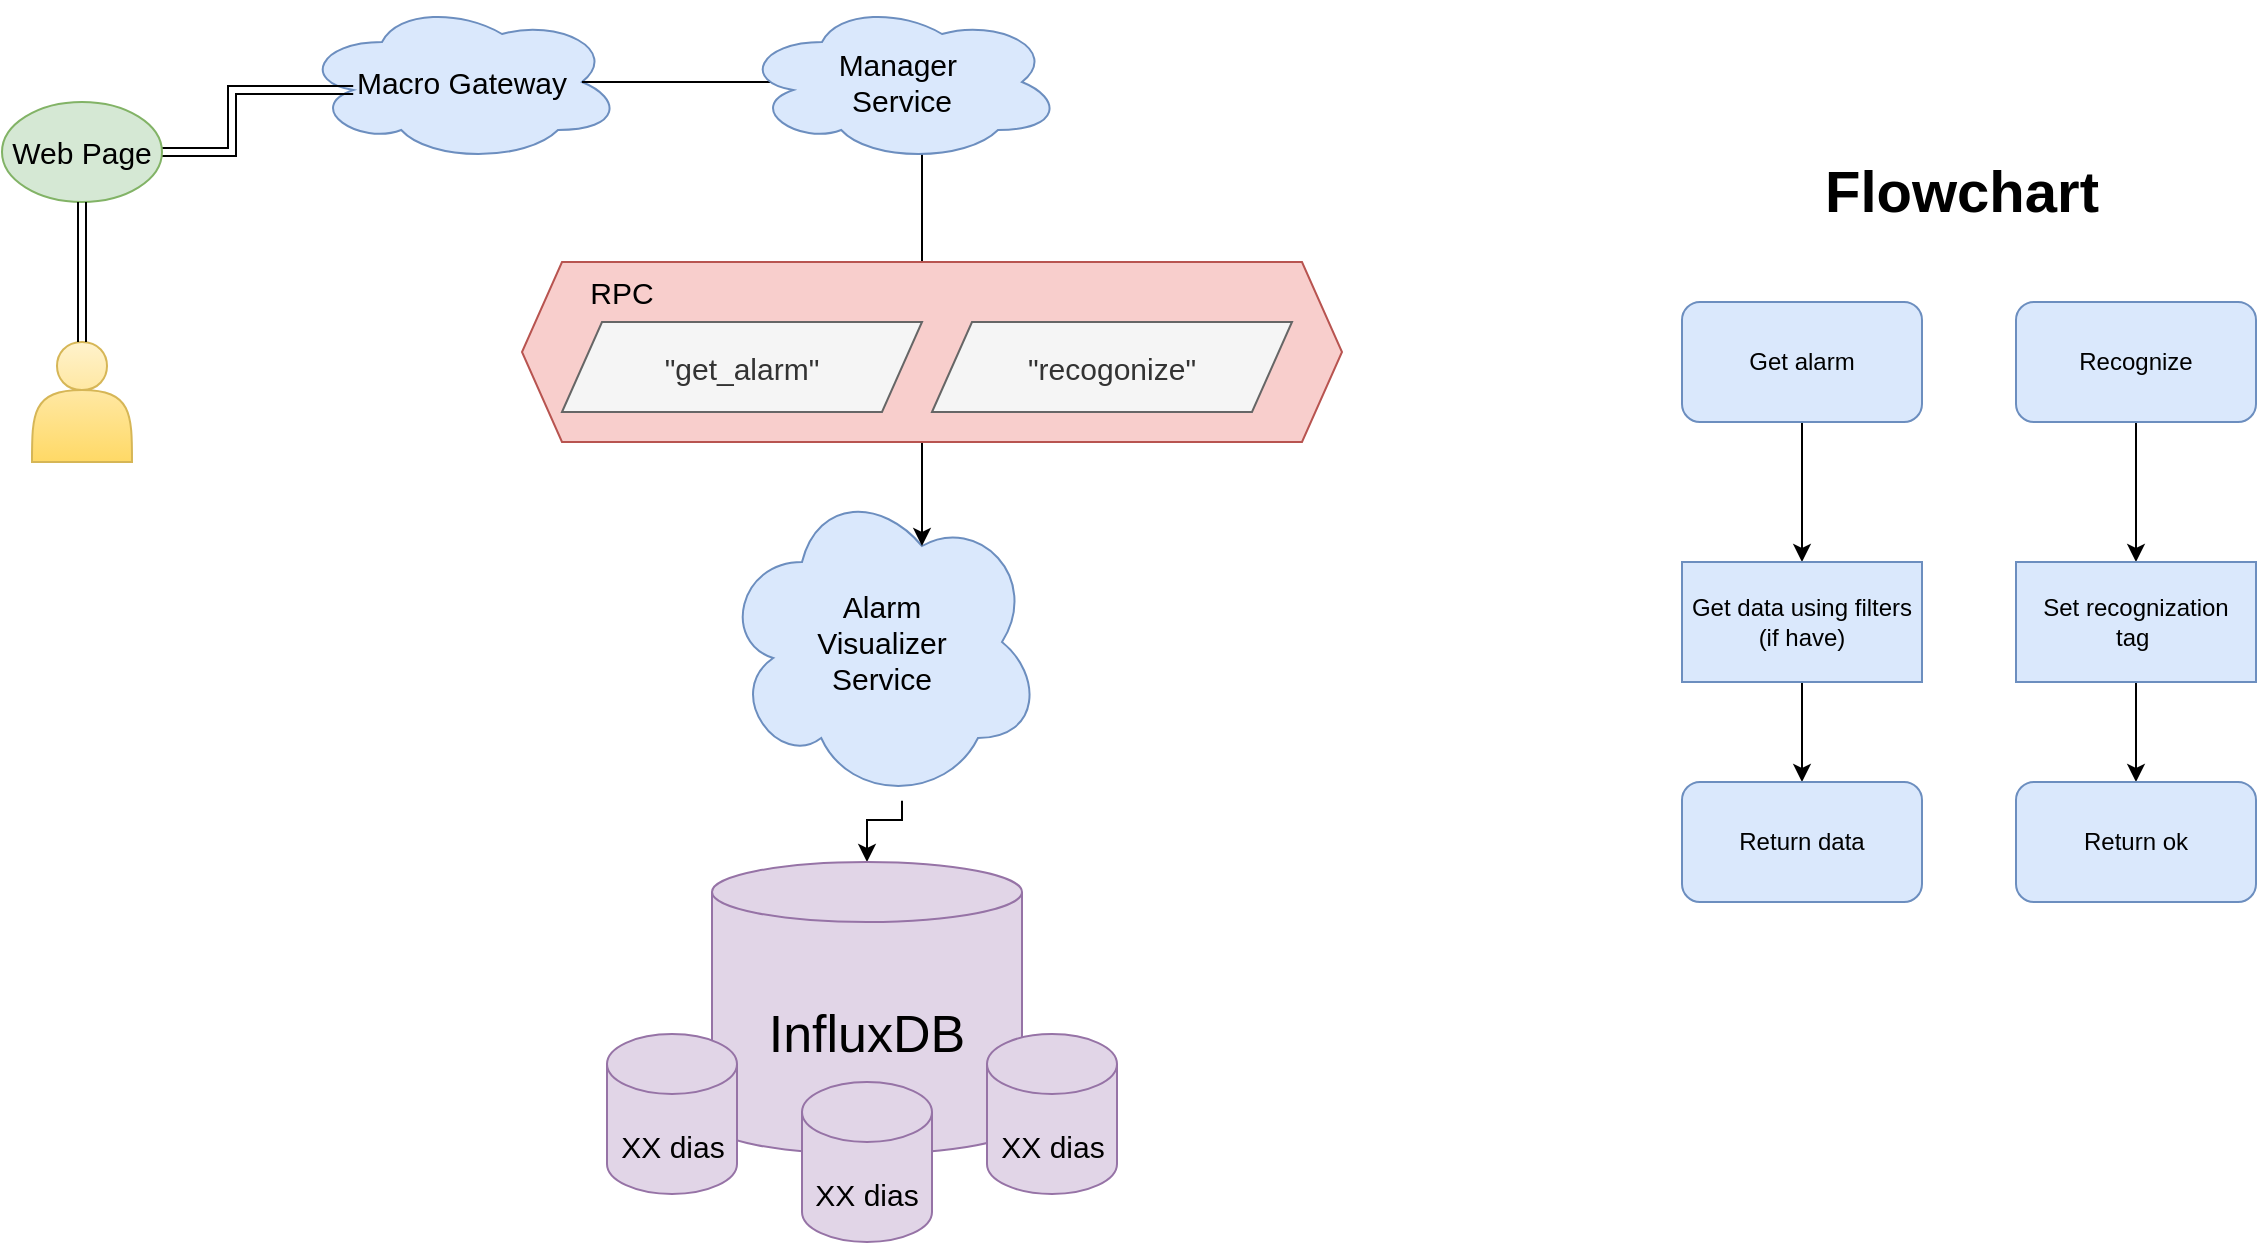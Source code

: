 <mxfile version="20.3.3" type="device"><diagram id="plZ0D3s4ZsDrcHJTKt7N" name="Página-1"><mxGraphModel dx="2129" dy="811" grid="1" gridSize="10" guides="1" tooltips="1" connect="1" arrows="1" fold="1" page="1" pageScale="1" pageWidth="827" pageHeight="1169" math="0" shadow="0"><root><mxCell id="0"/><mxCell id="1" parent="0"/><mxCell id="U--y3z5GLGXnT7D5bOp7-2" value="" style="shape=actor;whiteSpace=wrap;html=1;fillColor=#fff2cc;gradientColor=#ffd966;strokeColor=#d6b656;" parent="1" vertex="1"><mxGeometry x="-165" y="590" width="50" height="60" as="geometry"/></mxCell><mxCell id="U--y3z5GLGXnT7D5bOp7-3" value="&lt;font style=&quot;font-size: 15px;&quot;&gt;Macro Gateway&lt;/font&gt;" style="ellipse;shape=cloud;whiteSpace=wrap;html=1;fillColor=#dae8fc;strokeColor=#6c8ebf;" parent="1" vertex="1"><mxGeometry x="-30" y="420" width="160" height="80" as="geometry"/></mxCell><mxCell id="U--y3z5GLGXnT7D5bOp7-13" style="edgeStyle=orthogonalEdgeStyle;rounded=0;orthogonalLoop=1;jettySize=auto;html=1;entryX=0.16;entryY=0.55;entryDx=0;entryDy=0;entryPerimeter=0;fontSize=15;shape=link;" parent="1" source="U--y3z5GLGXnT7D5bOp7-14" target="U--y3z5GLGXnT7D5bOp7-3" edge="1"><mxGeometry relative="1" as="geometry"/></mxCell><mxCell id="U--y3z5GLGXnT7D5bOp7-14" value="&lt;font style=&quot;font-size: 15px;&quot;&gt;Web Page&lt;/font&gt;" style="ellipse;whiteSpace=wrap;html=1;fillColor=#d5e8d4;strokeColor=#82b366;" parent="1" vertex="1"><mxGeometry x="-180" y="470" width="80" height="50" as="geometry"/></mxCell><mxCell id="U--y3z5GLGXnT7D5bOp7-15" value="" style="endArrow=classic;startArrow=classic;html=1;rounded=0;fontSize=15;entryX=0.5;entryY=1;entryDx=0;entryDy=0;shape=link;" parent="1" source="U--y3z5GLGXnT7D5bOp7-2" target="U--y3z5GLGXnT7D5bOp7-14" edge="1"><mxGeometry width="50" height="50" relative="1" as="geometry"><mxPoint x="330" y="570" as="sourcePoint"/><mxPoint x="380" y="520" as="targetPoint"/></mxGeometry></mxCell><mxCell id="U--y3z5GLGXnT7D5bOp7-16" style="edgeStyle=orthogonalEdgeStyle;rounded=0;orthogonalLoop=1;jettySize=auto;html=1;fontSize=14;entryX=0.5;entryY=0;entryDx=0;entryDy=0;entryPerimeter=0;" parent="1" source="U--y3z5GLGXnT7D5bOp7-17" target="U--y3z5GLGXnT7D5bOp7-39" edge="1"><mxGeometry relative="1" as="geometry"><mxPoint x="250" y="830" as="targetPoint"/><Array as="points"><mxPoint x="270" y="829"/><mxPoint x="253" y="829"/></Array></mxGeometry></mxCell><mxCell id="U--y3z5GLGXnT7D5bOp7-17" value="Alarm&lt;br&gt;Visualizer&lt;br&gt;Service" style="ellipse;shape=cloud;whiteSpace=wrap;html=1;fontSize=15;fillColor=#dae8fc;strokeColor=#6c8ebf;" parent="1" vertex="1"><mxGeometry x="180" y="660" width="160" height="160" as="geometry"/></mxCell><mxCell id="U--y3z5GLGXnT7D5bOp7-38" style="edgeStyle=orthogonalEdgeStyle;rounded=0;orthogonalLoop=1;jettySize=auto;html=1;entryX=0.625;entryY=0.2;entryDx=0;entryDy=0;entryPerimeter=0;exitX=0.875;exitY=0.5;exitDx=0;exitDy=0;exitPerimeter=0;" parent="1" source="U--y3z5GLGXnT7D5bOp7-3" target="U--y3z5GLGXnT7D5bOp7-17" edge="1"><mxGeometry relative="1" as="geometry"><mxPoint x="258.8" y="559.25" as="sourcePoint"/></mxGeometry></mxCell><mxCell id="U--y3z5GLGXnT7D5bOp7-39" value="&lt;font style=&quot;font-size: 26px;&quot;&gt;InfluxDB&lt;/font&gt;" style="shape=cylinder3;whiteSpace=wrap;html=1;boundedLbl=1;backgroundOutline=1;size=15;fillColor=#e1d5e7;strokeColor=#9673a6;" parent="1" vertex="1"><mxGeometry x="175" y="850" width="155" height="146" as="geometry"/></mxCell><mxCell id="U--y3z5GLGXnT7D5bOp7-40" value="&lt;font style=&quot;font-size: 15px;&quot;&gt;XX dias&lt;/font&gt;" style="shape=cylinder3;whiteSpace=wrap;html=1;boundedLbl=1;backgroundOutline=1;size=15;fontSize=26;fillColor=#e1d5e7;strokeColor=#9673a6;" parent="1" vertex="1"><mxGeometry x="122.5" y="936" width="65" height="80" as="geometry"/></mxCell><mxCell id="U--y3z5GLGXnT7D5bOp7-41" value="&lt;font style=&quot;font-size: 15px;&quot;&gt;XX dias&lt;/font&gt;" style="shape=cylinder3;whiteSpace=wrap;html=1;boundedLbl=1;backgroundOutline=1;size=15;fontSize=26;fillColor=#e1d5e7;strokeColor=#9673a6;" parent="1" vertex="1"><mxGeometry x="312.5" y="936" width="65" height="80" as="geometry"/></mxCell><mxCell id="U--y3z5GLGXnT7D5bOp7-42" value="&lt;font style=&quot;font-size: 15px;&quot;&gt;XX dias&lt;/font&gt;" style="shape=cylinder3;whiteSpace=wrap;html=1;boundedLbl=1;backgroundOutline=1;size=15;fontSize=26;fillColor=#e1d5e7;strokeColor=#9673a6;" parent="1" vertex="1"><mxGeometry x="220" y="960" width="65" height="80" as="geometry"/></mxCell><mxCell id="U--y3z5GLGXnT7D5bOp7-44" value="&lt;font style=&quot;font-size: 29px;&quot;&gt;&lt;b&gt;Flowchart&lt;/b&gt;&lt;/font&gt;" style="text;html=1;strokeColor=none;fillColor=none;align=center;verticalAlign=middle;whiteSpace=wrap;rounded=0;glass=0;fontSize=14;" parent="1" vertex="1"><mxGeometry x="770" y="500" width="60" height="30" as="geometry"/></mxCell><mxCell id="U--y3z5GLGXnT7D5bOp7-49" style="edgeStyle=orthogonalEdgeStyle;rounded=0;orthogonalLoop=1;jettySize=auto;html=1;" parent="1" source="U--y3z5GLGXnT7D5bOp7-45" edge="1"><mxGeometry relative="1" as="geometry"><mxPoint x="720" y="700" as="targetPoint"/></mxGeometry></mxCell><mxCell id="U--y3z5GLGXnT7D5bOp7-45" value="Get alarm" style="rounded=1;whiteSpace=wrap;html=1;fillColor=#dae8fc;strokeColor=#6c8ebf;" parent="1" vertex="1"><mxGeometry x="660" y="570" width="120" height="60" as="geometry"/></mxCell><mxCell id="U--y3z5GLGXnT7D5bOp7-53" style="edgeStyle=orthogonalEdgeStyle;rounded=0;orthogonalLoop=1;jettySize=auto;html=1;entryX=0.5;entryY=0;entryDx=0;entryDy=0;" parent="1" source="U--y3z5GLGXnT7D5bOp7-51" target="U--y3z5GLGXnT7D5bOp7-52" edge="1"><mxGeometry relative="1" as="geometry"/></mxCell><mxCell id="U--y3z5GLGXnT7D5bOp7-51" value="Get data using filters (if have)" style="rounded=0;whiteSpace=wrap;html=1;fillColor=#dae8fc;strokeColor=#6c8ebf;" parent="1" vertex="1"><mxGeometry x="660" y="700" width="120" height="60" as="geometry"/></mxCell><mxCell id="U--y3z5GLGXnT7D5bOp7-52" value="Return data" style="rounded=1;whiteSpace=wrap;html=1;fillColor=#dae8fc;strokeColor=#6c8ebf;" parent="1" vertex="1"><mxGeometry x="660" y="810" width="120" height="60" as="geometry"/></mxCell><mxCell id="U--y3z5GLGXnT7D5bOp7-54" style="edgeStyle=orthogonalEdgeStyle;rounded=0;orthogonalLoop=1;jettySize=auto;html=1;" parent="1" source="U--y3z5GLGXnT7D5bOp7-55" edge="1"><mxGeometry relative="1" as="geometry"><mxPoint x="887" y="700" as="targetPoint"/></mxGeometry></mxCell><mxCell id="U--y3z5GLGXnT7D5bOp7-55" value="Recognize" style="rounded=1;whiteSpace=wrap;html=1;fillColor=#dae8fc;strokeColor=#6c8ebf;" parent="1" vertex="1"><mxGeometry x="827" y="570" width="120" height="60" as="geometry"/></mxCell><mxCell id="U--y3z5GLGXnT7D5bOp7-56" style="edgeStyle=orthogonalEdgeStyle;rounded=0;orthogonalLoop=1;jettySize=auto;html=1;entryX=0.5;entryY=0;entryDx=0;entryDy=0;" parent="1" source="U--y3z5GLGXnT7D5bOp7-57" target="U--y3z5GLGXnT7D5bOp7-58" edge="1"><mxGeometry relative="1" as="geometry"/></mxCell><mxCell id="U--y3z5GLGXnT7D5bOp7-57" value="Set recognization &lt;br&gt;tag&amp;nbsp;" style="rounded=0;whiteSpace=wrap;html=1;fillColor=#dae8fc;strokeColor=#6c8ebf;" parent="1" vertex="1"><mxGeometry x="827" y="700" width="120" height="60" as="geometry"/></mxCell><mxCell id="U--y3z5GLGXnT7D5bOp7-58" value="Return ok" style="rounded=1;whiteSpace=wrap;html=1;fillColor=#dae8fc;strokeColor=#6c8ebf;" parent="1" vertex="1"><mxGeometry x="827" y="810" width="120" height="60" as="geometry"/></mxCell><mxCell id="9PiLUUve1E5tPJSs3Zdn-1" value="" style="shape=hexagon;perimeter=hexagonPerimeter2;whiteSpace=wrap;html=1;fixedSize=1;fontSize=15;fillColor=#f8cecc;strokeColor=#b85450;" vertex="1" parent="1"><mxGeometry x="80" y="550" width="410" height="90" as="geometry"/></mxCell><mxCell id="9PiLUUve1E5tPJSs3Zdn-2" value="RPC" style="text;html=1;strokeColor=none;fillColor=none;align=center;verticalAlign=middle;whiteSpace=wrap;rounded=0;fontSize=15;" vertex="1" parent="1"><mxGeometry x="100" y="550" width="60" height="30" as="geometry"/></mxCell><mxCell id="9PiLUUve1E5tPJSs3Zdn-3" value="&quot;get_alarm&quot;" style="shape=parallelogram;perimeter=parallelogramPerimeter;whiteSpace=wrap;html=1;fixedSize=1;fontSize=15;fillColor=#f5f5f5;fontColor=#333333;strokeColor=#666666;" vertex="1" parent="1"><mxGeometry x="100" y="580" width="180" height="45" as="geometry"/></mxCell><mxCell id="9PiLUUve1E5tPJSs3Zdn-4" value="&quot;recogonize&quot;" style="shape=parallelogram;perimeter=parallelogramPerimeter;whiteSpace=wrap;html=1;fixedSize=1;fontSize=15;fillColor=#f5f5f5;fontColor=#333333;strokeColor=#666666;" vertex="1" parent="1"><mxGeometry x="285" y="580" width="180" height="45" as="geometry"/></mxCell><mxCell id="9PiLUUve1E5tPJSs3Zdn-5" value="&lt;span style=&quot;font-size: 15px;&quot;&gt;Manager&amp;nbsp;&lt;br&gt;Service&lt;br&gt;&lt;/span&gt;" style="ellipse;shape=cloud;whiteSpace=wrap;html=1;fillColor=#dae8fc;strokeColor=#6c8ebf;" vertex="1" parent="1"><mxGeometry x="190" y="420" width="160" height="80" as="geometry"/></mxCell></root></mxGraphModel></diagram></mxfile>